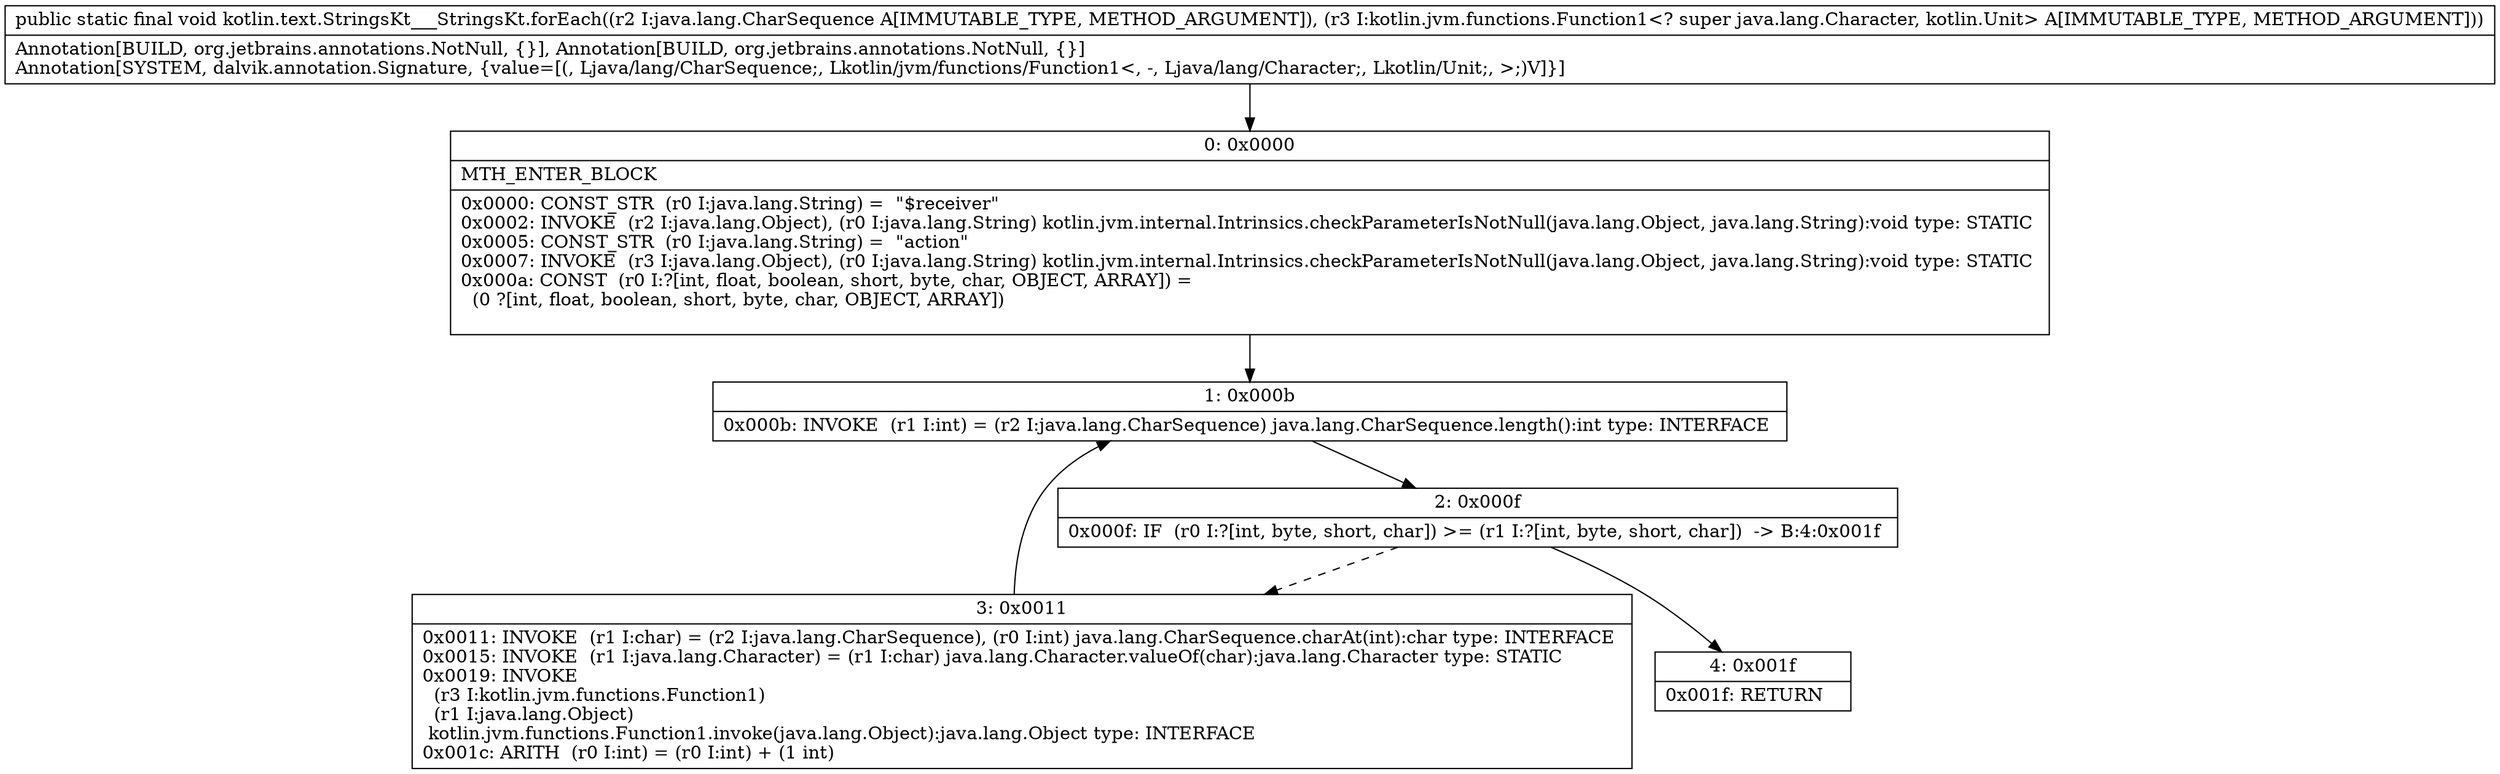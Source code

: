 digraph "CFG forkotlin.text.StringsKt___StringsKt.forEach(Ljava\/lang\/CharSequence;Lkotlin\/jvm\/functions\/Function1;)V" {
Node_0 [shape=record,label="{0\:\ 0x0000|MTH_ENTER_BLOCK\l|0x0000: CONST_STR  (r0 I:java.lang.String) =  \"$receiver\" \l0x0002: INVOKE  (r2 I:java.lang.Object), (r0 I:java.lang.String) kotlin.jvm.internal.Intrinsics.checkParameterIsNotNull(java.lang.Object, java.lang.String):void type: STATIC \l0x0005: CONST_STR  (r0 I:java.lang.String) =  \"action\" \l0x0007: INVOKE  (r3 I:java.lang.Object), (r0 I:java.lang.String) kotlin.jvm.internal.Intrinsics.checkParameterIsNotNull(java.lang.Object, java.lang.String):void type: STATIC \l0x000a: CONST  (r0 I:?[int, float, boolean, short, byte, char, OBJECT, ARRAY]) = \l  (0 ?[int, float, boolean, short, byte, char, OBJECT, ARRAY])\l \l}"];
Node_1 [shape=record,label="{1\:\ 0x000b|0x000b: INVOKE  (r1 I:int) = (r2 I:java.lang.CharSequence) java.lang.CharSequence.length():int type: INTERFACE \l}"];
Node_2 [shape=record,label="{2\:\ 0x000f|0x000f: IF  (r0 I:?[int, byte, short, char]) \>= (r1 I:?[int, byte, short, char])  \-\> B:4:0x001f \l}"];
Node_3 [shape=record,label="{3\:\ 0x0011|0x0011: INVOKE  (r1 I:char) = (r2 I:java.lang.CharSequence), (r0 I:int) java.lang.CharSequence.charAt(int):char type: INTERFACE \l0x0015: INVOKE  (r1 I:java.lang.Character) = (r1 I:char) java.lang.Character.valueOf(char):java.lang.Character type: STATIC \l0x0019: INVOKE  \l  (r3 I:kotlin.jvm.functions.Function1)\l  (r1 I:java.lang.Object)\l kotlin.jvm.functions.Function1.invoke(java.lang.Object):java.lang.Object type: INTERFACE \l0x001c: ARITH  (r0 I:int) = (r0 I:int) + (1 int) \l}"];
Node_4 [shape=record,label="{4\:\ 0x001f|0x001f: RETURN   \l}"];
MethodNode[shape=record,label="{public static final void kotlin.text.StringsKt___StringsKt.forEach((r2 I:java.lang.CharSequence A[IMMUTABLE_TYPE, METHOD_ARGUMENT]), (r3 I:kotlin.jvm.functions.Function1\<? super java.lang.Character, kotlin.Unit\> A[IMMUTABLE_TYPE, METHOD_ARGUMENT]))  | Annotation[BUILD, org.jetbrains.annotations.NotNull, \{\}], Annotation[BUILD, org.jetbrains.annotations.NotNull, \{\}]\lAnnotation[SYSTEM, dalvik.annotation.Signature, \{value=[(, Ljava\/lang\/CharSequence;, Lkotlin\/jvm\/functions\/Function1\<, \-, Ljava\/lang\/Character;, Lkotlin\/Unit;, \>;)V]\}]\l}"];
MethodNode -> Node_0;
Node_0 -> Node_1;
Node_1 -> Node_2;
Node_2 -> Node_3[style=dashed];
Node_2 -> Node_4;
Node_3 -> Node_1;
}

